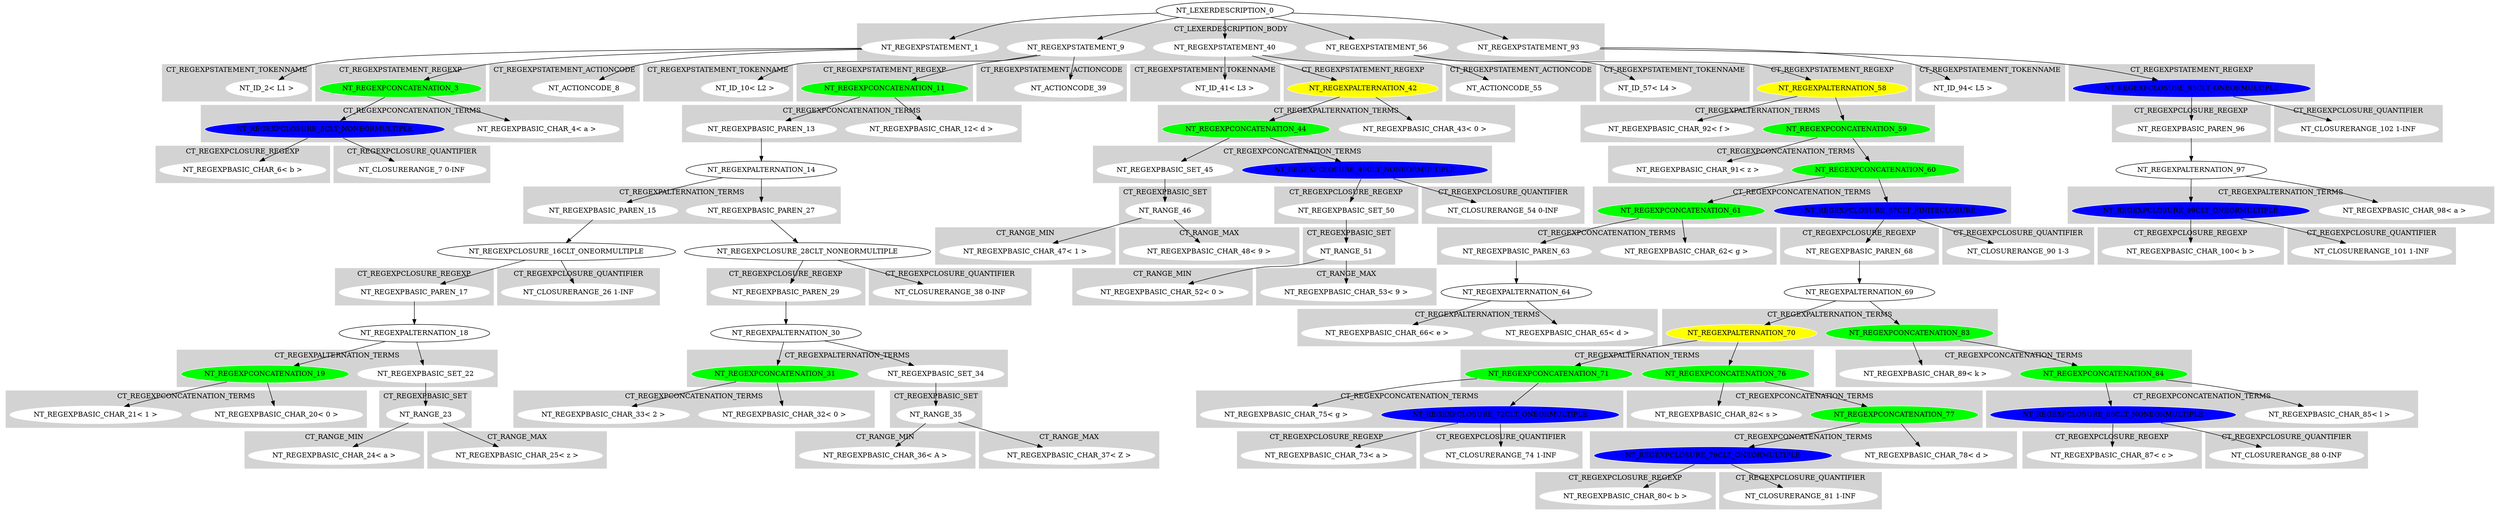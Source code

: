 digraph {

subgraph cluster0 {
 node [style=filled,color=white];
 style=filled;
 color=lightgrey;
 label = "CT_LEXERDESCRIPTION_BODY";

"NT_REGEXPSTATEMENT_1"
"NT_REGEXPSTATEMENT_9"
"NT_REGEXPSTATEMENT_40"
"NT_REGEXPSTATEMENT_56"
"NT_REGEXPSTATEMENT_93"
}
"NT_LEXERDESCRIPTION_0"->"NT_REGEXPSTATEMENT_1"
subgraph cluster1 {
 node [style=filled,color=white];
 style=filled;
 color=lightgrey;
 label = "CT_REGEXPSTATEMENT_TOKENNAME";

"NT_ID_2< L1 >"
}
subgraph cluster2 {
 node [style=filled,color=white];
 style=filled;
 color=lightgrey;
 label = "CT_REGEXPSTATEMENT_REGEXP";

"NT_REGEXPCONCATENATION_3"
 [fillcolor = green]
}
subgraph cluster3 {
 node [style=filled,color=white];
 style=filled;
 color=lightgrey;
 label = "CT_REGEXPSTATEMENT_ACTIONCODE";

"NT_ACTIONCODE_8"
}
subgraph cluster4 {
 node [style=filled,color=white];
 style=filled;
 color=lightgrey;
 label = "CT_REGEXPSTATEMENT_TOKENNAME";

}
"NT_REGEXPSTATEMENT_1"->"NT_ID_2< L1 >"
"NT_REGEXPSTATEMENT_1"->"NT_REGEXPCONCATENATION_3"
subgraph cluster5 {
 node [style=filled,color=white];
 style=filled;
 color=lightgrey;
 label = "CT_REGEXPCONCATENATION_TERMS";

"NT_REGEXPBASIC_CHAR_4< a >"
"NT_REGEXPCLOSURE_5CLT_NONEORMULTIPLE"
 [fillcolor = blue]
}
"NT_REGEXPCONCATENATION_3"->"NT_REGEXPBASIC_CHAR_4< a >"
"NT_REGEXPCONCATENATION_3"->"NT_REGEXPCLOSURE_5CLT_NONEORMULTIPLE"
subgraph cluster6 {
 node [style=filled,color=white];
 style=filled;
 color=lightgrey;
 label = "CT_REGEXPCLOSURE_REGEXP";

"NT_REGEXPBASIC_CHAR_6< b >"
}
subgraph cluster7 {
 node [style=filled,color=white];
 style=filled;
 color=lightgrey;
 label = "CT_REGEXPCLOSURE_QUANTIFIER";

"NT_CLOSURERANGE_7 0-INF"
}
"NT_REGEXPCLOSURE_5CLT_NONEORMULTIPLE"->"NT_REGEXPBASIC_CHAR_6< b >"
"NT_REGEXPCLOSURE_5CLT_NONEORMULTIPLE"->"NT_CLOSURERANGE_7 0-INF"
"NT_REGEXPSTATEMENT_1"->"NT_ACTIONCODE_8"
"NT_LEXERDESCRIPTION_0"->"NT_REGEXPSTATEMENT_9"
subgraph cluster8 {
 node [style=filled,color=white];
 style=filled;
 color=lightgrey;
 label = "CT_REGEXPSTATEMENT_TOKENNAME";

"NT_ID_10< L2 >"
}
subgraph cluster9 {
 node [style=filled,color=white];
 style=filled;
 color=lightgrey;
 label = "CT_REGEXPSTATEMENT_REGEXP";

"NT_REGEXPCONCATENATION_11"
 [fillcolor = green]
}
subgraph cluster10 {
 node [style=filled,color=white];
 style=filled;
 color=lightgrey;
 label = "CT_REGEXPSTATEMENT_ACTIONCODE";

"NT_ACTIONCODE_39"
}
subgraph cluster11 {
 node [style=filled,color=white];
 style=filled;
 color=lightgrey;
 label = "CT_REGEXPSTATEMENT_TOKENNAME";

}
"NT_REGEXPSTATEMENT_9"->"NT_ID_10< L2 >"
"NT_REGEXPSTATEMENT_9"->"NT_REGEXPCONCATENATION_11"
subgraph cluster12 {
 node [style=filled,color=white];
 style=filled;
 color=lightgrey;
 label = "CT_REGEXPCONCATENATION_TERMS";

"NT_REGEXPBASIC_CHAR_12< d >"
"NT_REGEXPBASIC_PAREN_13"
}
"NT_REGEXPCONCATENATION_11"->"NT_REGEXPBASIC_CHAR_12< d >"
"NT_REGEXPCONCATENATION_11"->"NT_REGEXPBASIC_PAREN_13"
subgraph cluster13 {
 node [style=filled,color=white];
 style=filled;
 color=lightgrey;
 label = "CT_RGEXPBASIC_PAREN";

}
"NT_REGEXPBASIC_PAREN_13"->"NT_REGEXPALTERNATION_14"
subgraph cluster14 {
 node [style=filled,color=white];
 style=filled;
 color=lightgrey;
 label = "CT_REGEXPALTERNATION_TERMS";

"NT_REGEXPBASIC_PAREN_15"
"NT_REGEXPBASIC_PAREN_27"
}
"NT_REGEXPALTERNATION_14"->"NT_REGEXPBASIC_PAREN_15"
subgraph cluster15 {
 node [style=filled,color=white];
 style=filled;
 color=lightgrey;
 label = "CT_RGEXPBASIC_PAREN";

}
"NT_REGEXPBASIC_PAREN_15"->"NT_REGEXPCLOSURE_16CLT_ONEORMULTIPLE"
subgraph cluster16 {
 node [style=filled,color=white];
 style=filled;
 color=lightgrey;
 label = "CT_REGEXPCLOSURE_REGEXP";

"NT_REGEXPBASIC_PAREN_17"
}
subgraph cluster17 {
 node [style=filled,color=white];
 style=filled;
 color=lightgrey;
 label = "CT_REGEXPCLOSURE_QUANTIFIER";

"NT_CLOSURERANGE_26 1-INF"
}
"NT_REGEXPCLOSURE_16CLT_ONEORMULTIPLE"->"NT_REGEXPBASIC_PAREN_17"
subgraph cluster18 {
 node [style=filled,color=white];
 style=filled;
 color=lightgrey;
 label = "CT_RGEXPBASIC_PAREN";

}
"NT_REGEXPBASIC_PAREN_17"->"NT_REGEXPALTERNATION_18"
subgraph cluster19 {
 node [style=filled,color=white];
 style=filled;
 color=lightgrey;
 label = "CT_REGEXPALTERNATION_TERMS";

"NT_REGEXPCONCATENATION_19"
 [fillcolor = green]"NT_REGEXPBASIC_SET_22"
}
"NT_REGEXPALTERNATION_18"->"NT_REGEXPCONCATENATION_19"
subgraph cluster20 {
 node [style=filled,color=white];
 style=filled;
 color=lightgrey;
 label = "CT_REGEXPCONCATENATION_TERMS";

"NT_REGEXPBASIC_CHAR_20< 0 >"
"NT_REGEXPBASIC_CHAR_21< 1 >"
}
"NT_REGEXPCONCATENATION_19"->"NT_REGEXPBASIC_CHAR_20< 0 >"
"NT_REGEXPCONCATENATION_19"->"NT_REGEXPBASIC_CHAR_21< 1 >"
"NT_REGEXPALTERNATION_18"->"NT_REGEXPBASIC_SET_22"
subgraph cluster21 {
 node [style=filled,color=white];
 style=filled;
 color=lightgrey;
 label = "CT_REGEXPBASIC_SET";

"NT_RANGE_23"
}
"NT_REGEXPBASIC_SET_22"->"NT_RANGE_23"
subgraph cluster22 {
 node [style=filled,color=white];
 style=filled;
 color=lightgrey;
 label = "CT_RANGE_MIN";

"NT_REGEXPBASIC_CHAR_24< a >"
}
subgraph cluster23 {
 node [style=filled,color=white];
 style=filled;
 color=lightgrey;
 label = "CT_RANGE_MAX";

"NT_REGEXPBASIC_CHAR_25< z >"
}
"NT_RANGE_23"->"NT_REGEXPBASIC_CHAR_24< a >"
"NT_RANGE_23"->"NT_REGEXPBASIC_CHAR_25< z >"
"NT_REGEXPCLOSURE_16CLT_ONEORMULTIPLE"->"NT_CLOSURERANGE_26 1-INF"
"NT_REGEXPALTERNATION_14"->"NT_REGEXPBASIC_PAREN_27"
subgraph cluster24 {
 node [style=filled,color=white];
 style=filled;
 color=lightgrey;
 label = "CT_RGEXPBASIC_PAREN";

}
"NT_REGEXPBASIC_PAREN_27"->"NT_REGEXPCLOSURE_28CLT_NONEORMULTIPLE"
subgraph cluster25 {
 node [style=filled,color=white];
 style=filled;
 color=lightgrey;
 label = "CT_REGEXPCLOSURE_REGEXP";

"NT_REGEXPBASIC_PAREN_29"
}
subgraph cluster26 {
 node [style=filled,color=white];
 style=filled;
 color=lightgrey;
 label = "CT_REGEXPCLOSURE_QUANTIFIER";

"NT_CLOSURERANGE_38 0-INF"
}
"NT_REGEXPCLOSURE_28CLT_NONEORMULTIPLE"->"NT_REGEXPBASIC_PAREN_29"
subgraph cluster27 {
 node [style=filled,color=white];
 style=filled;
 color=lightgrey;
 label = "CT_RGEXPBASIC_PAREN";

}
"NT_REGEXPBASIC_PAREN_29"->"NT_REGEXPALTERNATION_30"
subgraph cluster28 {
 node [style=filled,color=white];
 style=filled;
 color=lightgrey;
 label = "CT_REGEXPALTERNATION_TERMS";

"NT_REGEXPCONCATENATION_31"
 [fillcolor = green]"NT_REGEXPBASIC_SET_34"
}
"NT_REGEXPALTERNATION_30"->"NT_REGEXPCONCATENATION_31"
subgraph cluster29 {
 node [style=filled,color=white];
 style=filled;
 color=lightgrey;
 label = "CT_REGEXPCONCATENATION_TERMS";

"NT_REGEXPBASIC_CHAR_32< 0 >"
"NT_REGEXPBASIC_CHAR_33< 2 >"
}
"NT_REGEXPCONCATENATION_31"->"NT_REGEXPBASIC_CHAR_32< 0 >"
"NT_REGEXPCONCATENATION_31"->"NT_REGEXPBASIC_CHAR_33< 2 >"
"NT_REGEXPALTERNATION_30"->"NT_REGEXPBASIC_SET_34"
subgraph cluster30 {
 node [style=filled,color=white];
 style=filled;
 color=lightgrey;
 label = "CT_REGEXPBASIC_SET";

"NT_RANGE_35"
}
"NT_REGEXPBASIC_SET_34"->"NT_RANGE_35"
subgraph cluster31 {
 node [style=filled,color=white];
 style=filled;
 color=lightgrey;
 label = "CT_RANGE_MIN";

"NT_REGEXPBASIC_CHAR_36< A >"
}
subgraph cluster32 {
 node [style=filled,color=white];
 style=filled;
 color=lightgrey;
 label = "CT_RANGE_MAX";

"NT_REGEXPBASIC_CHAR_37< Z >"
}
"NT_RANGE_35"->"NT_REGEXPBASIC_CHAR_36< A >"
"NT_RANGE_35"->"NT_REGEXPBASIC_CHAR_37< Z >"
"NT_REGEXPCLOSURE_28CLT_NONEORMULTIPLE"->"NT_CLOSURERANGE_38 0-INF"
"NT_REGEXPSTATEMENT_9"->"NT_ACTIONCODE_39"
"NT_LEXERDESCRIPTION_0"->"NT_REGEXPSTATEMENT_40"
subgraph cluster33 {
 node [style=filled,color=white];
 style=filled;
 color=lightgrey;
 label = "CT_REGEXPSTATEMENT_TOKENNAME";

"NT_ID_41< L3 >"
}
subgraph cluster34 {
 node [style=filled,color=white];
 style=filled;
 color=lightgrey;
 label = "CT_REGEXPSTATEMENT_REGEXP";

"NT_REGEXPALTERNATION_42"
 [fillcolor = yellow]
}
subgraph cluster35 {
 node [style=filled,color=white];
 style=filled;
 color=lightgrey;
 label = "CT_REGEXPSTATEMENT_ACTIONCODE";

"NT_ACTIONCODE_55"
}
subgraph cluster36 {
 node [style=filled,color=white];
 style=filled;
 color=lightgrey;
 label = "CT_REGEXPSTATEMENT_TOKENNAME";

}
"NT_REGEXPSTATEMENT_40"->"NT_ID_41< L3 >"
"NT_REGEXPSTATEMENT_40"->"NT_REGEXPALTERNATION_42"
subgraph cluster37 {
 node [style=filled,color=white];
 style=filled;
 color=lightgrey;
 label = "CT_REGEXPALTERNATION_TERMS";

"NT_REGEXPBASIC_CHAR_43< 0 >"
"NT_REGEXPCONCATENATION_44"
 [fillcolor = green]}
"NT_REGEXPALTERNATION_42"->"NT_REGEXPBASIC_CHAR_43< 0 >"
"NT_REGEXPALTERNATION_42"->"NT_REGEXPCONCATENATION_44"
subgraph cluster38 {
 node [style=filled,color=white];
 style=filled;
 color=lightgrey;
 label = "CT_REGEXPCONCATENATION_TERMS";

"NT_REGEXPBASIC_SET_45"
"NT_REGEXPCLOSURE_49CLT_NONEORMULTIPLE"
 [fillcolor = blue]
}
"NT_REGEXPCONCATENATION_44"->"NT_REGEXPBASIC_SET_45"
subgraph cluster39 {
 node [style=filled,color=white];
 style=filled;
 color=lightgrey;
 label = "CT_REGEXPBASIC_SET";

"NT_RANGE_46"
}
"NT_REGEXPBASIC_SET_45"->"NT_RANGE_46"
subgraph cluster40 {
 node [style=filled,color=white];
 style=filled;
 color=lightgrey;
 label = "CT_RANGE_MIN";

"NT_REGEXPBASIC_CHAR_47< 1 >"
}
subgraph cluster41 {
 node [style=filled,color=white];
 style=filled;
 color=lightgrey;
 label = "CT_RANGE_MAX";

"NT_REGEXPBASIC_CHAR_48< 9 >"
}
"NT_RANGE_46"->"NT_REGEXPBASIC_CHAR_47< 1 >"
"NT_RANGE_46"->"NT_REGEXPBASIC_CHAR_48< 9 >"
"NT_REGEXPCONCATENATION_44"->"NT_REGEXPCLOSURE_49CLT_NONEORMULTIPLE"
subgraph cluster42 {
 node [style=filled,color=white];
 style=filled;
 color=lightgrey;
 label = "CT_REGEXPCLOSURE_REGEXP";

"NT_REGEXPBASIC_SET_50"
}
subgraph cluster43 {
 node [style=filled,color=white];
 style=filled;
 color=lightgrey;
 label = "CT_REGEXPCLOSURE_QUANTIFIER";

"NT_CLOSURERANGE_54 0-INF"
}
"NT_REGEXPCLOSURE_49CLT_NONEORMULTIPLE"->"NT_REGEXPBASIC_SET_50"
subgraph cluster44 {
 node [style=filled,color=white];
 style=filled;
 color=lightgrey;
 label = "CT_REGEXPBASIC_SET";

"NT_RANGE_51"
}
"NT_REGEXPBASIC_SET_50"->"NT_RANGE_51"
subgraph cluster45 {
 node [style=filled,color=white];
 style=filled;
 color=lightgrey;
 label = "CT_RANGE_MIN";

"NT_REGEXPBASIC_CHAR_52< 0 >"
}
subgraph cluster46 {
 node [style=filled,color=white];
 style=filled;
 color=lightgrey;
 label = "CT_RANGE_MAX";

"NT_REGEXPBASIC_CHAR_53< 9 >"
}
"NT_RANGE_51"->"NT_REGEXPBASIC_CHAR_52< 0 >"
"NT_RANGE_51"->"NT_REGEXPBASIC_CHAR_53< 9 >"
"NT_REGEXPCLOSURE_49CLT_NONEORMULTIPLE"->"NT_CLOSURERANGE_54 0-INF"
"NT_REGEXPSTATEMENT_40"->"NT_ACTIONCODE_55"
"NT_LEXERDESCRIPTION_0"->"NT_REGEXPSTATEMENT_56"
subgraph cluster47 {
 node [style=filled,color=white];
 style=filled;
 color=lightgrey;
 label = "CT_REGEXPSTATEMENT_TOKENNAME";

"NT_ID_57< L4 >"
}
subgraph cluster48 {
 node [style=filled,color=white];
 style=filled;
 color=lightgrey;
 label = "CT_REGEXPSTATEMENT_REGEXP";

"NT_REGEXPALTERNATION_58"
 [fillcolor = yellow]
}
subgraph cluster49 {
 node [style=filled,color=white];
 style=filled;
 color=lightgrey;
 label = "CT_REGEXPSTATEMENT_TOKENNAME";

}
"NT_REGEXPSTATEMENT_56"->"NT_ID_57< L4 >"
"NT_REGEXPSTATEMENT_56"->"NT_REGEXPALTERNATION_58"
subgraph cluster50 {
 node [style=filled,color=white];
 style=filled;
 color=lightgrey;
 label = "CT_REGEXPALTERNATION_TERMS";

"NT_REGEXPCONCATENATION_59"
 [fillcolor = green]"NT_REGEXPBASIC_CHAR_92< f >"
}
"NT_REGEXPALTERNATION_58"->"NT_REGEXPCONCATENATION_59"
subgraph cluster51 {
 node [style=filled,color=white];
 style=filled;
 color=lightgrey;
 label = "CT_REGEXPCONCATENATION_TERMS";

"NT_REGEXPCONCATENATION_60"
 [fillcolor = green]
"NT_REGEXPBASIC_CHAR_91< z >"
}
"NT_REGEXPCONCATENATION_59"->"NT_REGEXPCONCATENATION_60"
subgraph cluster52 {
 node [style=filled,color=white];
 style=filled;
 color=lightgrey;
 label = "CT_REGEXPCONCATENATION_TERMS";

"NT_REGEXPCONCATENATION_61"
 [fillcolor = green]
"NT_REGEXPCLOSURE_67CLT_FINITECLOSURE"
 [fillcolor = blue]
}
"NT_REGEXPCONCATENATION_60"->"NT_REGEXPCONCATENATION_61"
subgraph cluster53 {
 node [style=filled,color=white];
 style=filled;
 color=lightgrey;
 label = "CT_REGEXPCONCATENATION_TERMS";

"NT_REGEXPBASIC_CHAR_62< g >"
"NT_REGEXPBASIC_PAREN_63"
}
"NT_REGEXPCONCATENATION_61"->"NT_REGEXPBASIC_CHAR_62< g >"
"NT_REGEXPCONCATENATION_61"->"NT_REGEXPBASIC_PAREN_63"
subgraph cluster54 {
 node [style=filled,color=white];
 style=filled;
 color=lightgrey;
 label = "CT_RGEXPBASIC_PAREN";

}
"NT_REGEXPBASIC_PAREN_63"->"NT_REGEXPALTERNATION_64"
subgraph cluster55 {
 node [style=filled,color=white];
 style=filled;
 color=lightgrey;
 label = "CT_REGEXPALTERNATION_TERMS";

"NT_REGEXPBASIC_CHAR_65< d >"
"NT_REGEXPBASIC_CHAR_66< e >"
}
"NT_REGEXPALTERNATION_64"->"NT_REGEXPBASIC_CHAR_65< d >"
"NT_REGEXPALTERNATION_64"->"NT_REGEXPBASIC_CHAR_66< e >"
"NT_REGEXPCONCATENATION_60"->"NT_REGEXPCLOSURE_67CLT_FINITECLOSURE"
subgraph cluster56 {
 node [style=filled,color=white];
 style=filled;
 color=lightgrey;
 label = "CT_REGEXPCLOSURE_REGEXP";

"NT_REGEXPBASIC_PAREN_68"
}
subgraph cluster57 {
 node [style=filled,color=white];
 style=filled;
 color=lightgrey;
 label = "CT_REGEXPCLOSURE_QUANTIFIER";

"NT_CLOSURERANGE_90 1-3"
}
"NT_REGEXPCLOSURE_67CLT_FINITECLOSURE"->"NT_REGEXPBASIC_PAREN_68"
subgraph cluster58 {
 node [style=filled,color=white];
 style=filled;
 color=lightgrey;
 label = "CT_RGEXPBASIC_PAREN";

}
"NT_REGEXPBASIC_PAREN_68"->"NT_REGEXPALTERNATION_69"
subgraph cluster59 {
 node [style=filled,color=white];
 style=filled;
 color=lightgrey;
 label = "CT_REGEXPALTERNATION_TERMS";

"NT_REGEXPALTERNATION_70"
 [fillcolor = yellow]"NT_REGEXPCONCATENATION_83"
 [fillcolor = green]}
"NT_REGEXPALTERNATION_69"->"NT_REGEXPALTERNATION_70"
subgraph cluster60 {
 node [style=filled,color=white];
 style=filled;
 color=lightgrey;
 label = "CT_REGEXPALTERNATION_TERMS";

"NT_REGEXPCONCATENATION_71"
 [fillcolor = green]"NT_REGEXPCONCATENATION_76"
 [fillcolor = green]}
"NT_REGEXPALTERNATION_70"->"NT_REGEXPCONCATENATION_71"
subgraph cluster61 {
 node [style=filled,color=white];
 style=filled;
 color=lightgrey;
 label = "CT_REGEXPCONCATENATION_TERMS";

"NT_REGEXPCLOSURE_72CLT_ONEORMULTIPLE"
 [fillcolor = blue]
"NT_REGEXPBASIC_CHAR_75< g >"
}
"NT_REGEXPCONCATENATION_71"->"NT_REGEXPCLOSURE_72CLT_ONEORMULTIPLE"
subgraph cluster62 {
 node [style=filled,color=white];
 style=filled;
 color=lightgrey;
 label = "CT_REGEXPCLOSURE_REGEXP";

"NT_REGEXPBASIC_CHAR_73< a >"
}
subgraph cluster63 {
 node [style=filled,color=white];
 style=filled;
 color=lightgrey;
 label = "CT_REGEXPCLOSURE_QUANTIFIER";

"NT_CLOSURERANGE_74 1-INF"
}
"NT_REGEXPCLOSURE_72CLT_ONEORMULTIPLE"->"NT_REGEXPBASIC_CHAR_73< a >"
"NT_REGEXPCLOSURE_72CLT_ONEORMULTIPLE"->"NT_CLOSURERANGE_74 1-INF"
"NT_REGEXPCONCATENATION_71"->"NT_REGEXPBASIC_CHAR_75< g >"
"NT_REGEXPALTERNATION_70"->"NT_REGEXPCONCATENATION_76"
subgraph cluster64 {
 node [style=filled,color=white];
 style=filled;
 color=lightgrey;
 label = "CT_REGEXPCONCATENATION_TERMS";

"NT_REGEXPCONCATENATION_77"
 [fillcolor = green]
"NT_REGEXPBASIC_CHAR_82< s >"
}
"NT_REGEXPCONCATENATION_76"->"NT_REGEXPCONCATENATION_77"
subgraph cluster65 {
 node [style=filled,color=white];
 style=filled;
 color=lightgrey;
 label = "CT_REGEXPCONCATENATION_TERMS";

"NT_REGEXPBASIC_CHAR_78< d >"
"NT_REGEXPCLOSURE_79CLT_ONEORMULTIPLE"
 [fillcolor = blue]
}
"NT_REGEXPCONCATENATION_77"->"NT_REGEXPBASIC_CHAR_78< d >"
"NT_REGEXPCONCATENATION_77"->"NT_REGEXPCLOSURE_79CLT_ONEORMULTIPLE"
subgraph cluster66 {
 node [style=filled,color=white];
 style=filled;
 color=lightgrey;
 label = "CT_REGEXPCLOSURE_REGEXP";

"NT_REGEXPBASIC_CHAR_80< b >"
}
subgraph cluster67 {
 node [style=filled,color=white];
 style=filled;
 color=lightgrey;
 label = "CT_REGEXPCLOSURE_QUANTIFIER";

"NT_CLOSURERANGE_81 1-INF"
}
"NT_REGEXPCLOSURE_79CLT_ONEORMULTIPLE"->"NT_REGEXPBASIC_CHAR_80< b >"
"NT_REGEXPCLOSURE_79CLT_ONEORMULTIPLE"->"NT_CLOSURERANGE_81 1-INF"
"NT_REGEXPCONCATENATION_76"->"NT_REGEXPBASIC_CHAR_82< s >"
"NT_REGEXPALTERNATION_69"->"NT_REGEXPCONCATENATION_83"
subgraph cluster68 {
 node [style=filled,color=white];
 style=filled;
 color=lightgrey;
 label = "CT_REGEXPCONCATENATION_TERMS";

"NT_REGEXPCONCATENATION_84"
 [fillcolor = green]
"NT_REGEXPBASIC_CHAR_89< k >"
}
"NT_REGEXPCONCATENATION_83"->"NT_REGEXPCONCATENATION_84"
subgraph cluster69 {
 node [style=filled,color=white];
 style=filled;
 color=lightgrey;
 label = "CT_REGEXPCONCATENATION_TERMS";

"NT_REGEXPBASIC_CHAR_85< l >"
"NT_REGEXPCLOSURE_86CLT_NONEORMULTIPLE"
 [fillcolor = blue]
}
"NT_REGEXPCONCATENATION_84"->"NT_REGEXPBASIC_CHAR_85< l >"
"NT_REGEXPCONCATENATION_84"->"NT_REGEXPCLOSURE_86CLT_NONEORMULTIPLE"
subgraph cluster70 {
 node [style=filled,color=white];
 style=filled;
 color=lightgrey;
 label = "CT_REGEXPCLOSURE_REGEXP";

"NT_REGEXPBASIC_CHAR_87< c >"
}
subgraph cluster71 {
 node [style=filled,color=white];
 style=filled;
 color=lightgrey;
 label = "CT_REGEXPCLOSURE_QUANTIFIER";

"NT_CLOSURERANGE_88 0-INF"
}
"NT_REGEXPCLOSURE_86CLT_NONEORMULTIPLE"->"NT_REGEXPBASIC_CHAR_87< c >"
"NT_REGEXPCLOSURE_86CLT_NONEORMULTIPLE"->"NT_CLOSURERANGE_88 0-INF"
"NT_REGEXPCONCATENATION_83"->"NT_REGEXPBASIC_CHAR_89< k >"
"NT_REGEXPCLOSURE_67CLT_FINITECLOSURE"->"NT_CLOSURERANGE_90 1-3"
"NT_REGEXPCONCATENATION_59"->"NT_REGEXPBASIC_CHAR_91< z >"
"NT_REGEXPALTERNATION_58"->"NT_REGEXPBASIC_CHAR_92< f >"
"NT_LEXERDESCRIPTION_0"->"NT_REGEXPSTATEMENT_93"
subgraph cluster72 {
 node [style=filled,color=white];
 style=filled;
 color=lightgrey;
 label = "CT_REGEXPSTATEMENT_TOKENNAME";

"NT_ID_94< L5 >"
}
subgraph cluster73 {
 node [style=filled,color=white];
 style=filled;
 color=lightgrey;
 label = "CT_REGEXPSTATEMENT_REGEXP";

"NT_REGEXPCLOSURE_95CLT_ONEORMULTIPLE"
 [fillcolor = blue]
}
subgraph cluster74 {
 node [style=filled,color=white];
 style=filled;
 color=lightgrey;
 label = "CT_REGEXPSTATEMENT_TOKENNAME";

}
"NT_REGEXPSTATEMENT_93"->"NT_ID_94< L5 >"
"NT_REGEXPSTATEMENT_93"->"NT_REGEXPCLOSURE_95CLT_ONEORMULTIPLE"
subgraph cluster75 {
 node [style=filled,color=white];
 style=filled;
 color=lightgrey;
 label = "CT_REGEXPCLOSURE_REGEXP";

"NT_REGEXPBASIC_PAREN_96"
}
subgraph cluster76 {
 node [style=filled,color=white];
 style=filled;
 color=lightgrey;
 label = "CT_REGEXPCLOSURE_QUANTIFIER";

"NT_CLOSURERANGE_102 1-INF"
}
"NT_REGEXPCLOSURE_95CLT_ONEORMULTIPLE"->"NT_REGEXPBASIC_PAREN_96"
subgraph cluster77 {
 node [style=filled,color=white];
 style=filled;
 color=lightgrey;
 label = "CT_RGEXPBASIC_PAREN";

}
"NT_REGEXPBASIC_PAREN_96"->"NT_REGEXPALTERNATION_97"
subgraph cluster78 {
 node [style=filled,color=white];
 style=filled;
 color=lightgrey;
 label = "CT_REGEXPALTERNATION_TERMS";

"NT_REGEXPBASIC_CHAR_98< a >"
"NT_REGEXPCLOSURE_99CLT_ONEORMULTIPLE"
 [fillcolor = blue]}
"NT_REGEXPALTERNATION_97"->"NT_REGEXPBASIC_CHAR_98< a >"
"NT_REGEXPALTERNATION_97"->"NT_REGEXPCLOSURE_99CLT_ONEORMULTIPLE"
subgraph cluster79 {
 node [style=filled,color=white];
 style=filled;
 color=lightgrey;
 label = "CT_REGEXPCLOSURE_REGEXP";

"NT_REGEXPBASIC_CHAR_100< b >"
}
subgraph cluster80 {
 node [style=filled,color=white];
 style=filled;
 color=lightgrey;
 label = "CT_REGEXPCLOSURE_QUANTIFIER";

"NT_CLOSURERANGE_101 1-INF"
}
"NT_REGEXPCLOSURE_99CLT_ONEORMULTIPLE"->"NT_REGEXPBASIC_CHAR_100< b >"
"NT_REGEXPCLOSURE_99CLT_ONEORMULTIPLE"->"NT_CLOSURERANGE_101 1-INF"
"NT_REGEXPCLOSURE_95CLT_ONEORMULTIPLE"->"NT_CLOSURERANGE_102 1-INF"
}

